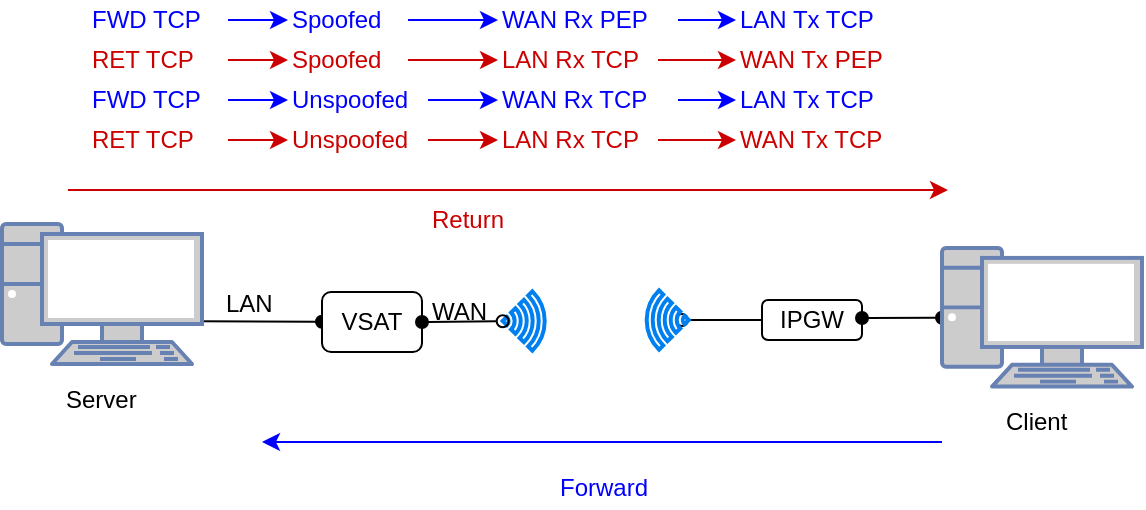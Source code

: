 <mxfile version="11.1.1" type="github"><diagram id="Phto4s9hn1qhNT_i5Z92" name="Page-1"><mxGraphModel dx="1037" dy="1682" grid="1" gridSize="10" guides="1" tooltips="1" connect="1" arrows="1" fold="1" page="1" pageScale="1" pageWidth="850" pageHeight="1100" math="0" shadow="0"><root><mxCell id="0"/><mxCell id="1" parent="0"/><mxCell id="uAXXX7R1QLzLSBJniA6e-7" value="" style="edgeStyle=none;rounded=0;orthogonalLoop=1;jettySize=auto;html=1;startArrow=oval;startFill=1;endArrow=none;endFill=0;" edge="1" parent="1" source="uAXXX7R1QLzLSBJniA6e-1"><mxGeometry relative="1" as="geometry"><mxPoint x="200" y="-169.5" as="targetPoint"/></mxGeometry></mxCell><mxCell id="uAXXX7R1QLzLSBJniA6e-1" value="VSAT" style="rounded=1;whiteSpace=wrap;html=1;" vertex="1" parent="1"><mxGeometry x="290" y="-184" width="50" height="30" as="geometry"/></mxCell><mxCell id="uAXXX7R1QLzLSBJniA6e-8" value="LAN" style="text;html=1;resizable=0;points=[];autosize=1;align=left;verticalAlign=top;spacingTop=-4;" vertex="1" parent="1"><mxGeometry x="240" y="-188.5" width="40" height="20" as="geometry"/></mxCell><mxCell id="uAXXX7R1QLzLSBJniA6e-9" value="WAN" style="text;html=1;resizable=0;points=[];autosize=1;align=left;verticalAlign=top;spacingTop=-4;" vertex="1" parent="1"><mxGeometry x="343" y="-184" width="40" height="20" as="geometry"/></mxCell><mxCell id="uAXXX7R1QLzLSBJniA6e-11" value="" style="shape=image;html=1;verticalAlign=top;verticalLabelPosition=bottom;labelBackgroundColor=#ffffff;imageAspect=0;aspect=fixed;image=https://cdn2.iconfinder.com/data/icons/pinpoint-interface/48/dots-128.png" vertex="1" parent="1"><mxGeometry x="416" y="-179" width="18" height="18" as="geometry"/></mxCell><mxCell id="uAXXX7R1QLzLSBJniA6e-27" style="edgeStyle=none;rounded=0;orthogonalLoop=1;jettySize=auto;html=1;exitX=0;exitY=0.5;exitDx=0;exitDy=0;startArrow=none;startFill=0;endArrow=oval;endFill=0;" edge="1" parent="1" source="uAXXX7R1QLzLSBJniA6e-12"><mxGeometry relative="1" as="geometry"><mxPoint x="470" y="-170" as="targetPoint"/></mxGeometry></mxCell><mxCell id="uAXXX7R1QLzLSBJniA6e-12" value="IPGW" style="rounded=1;whiteSpace=wrap;html=1;" vertex="1" parent="1"><mxGeometry x="510" y="-180" width="50" height="20" as="geometry"/></mxCell><mxCell id="uAXXX7R1QLzLSBJniA6e-18" value="" style="edgeStyle=none;rounded=0;orthogonalLoop=1;jettySize=auto;html=1;startArrow=oval;startFill=1;endArrow=oval;endFill=1;" edge="1" parent="1" source="uAXXX7R1QLzLSBJniA6e-29"><mxGeometry relative="1" as="geometry"><mxPoint x="670" y="-171.5" as="sourcePoint"/><mxPoint x="560" y="-171" as="targetPoint"/></mxGeometry></mxCell><mxCell id="uAXXX7R1QLzLSBJniA6e-32" value="" style="group" vertex="1" connectable="0" parent="1"><mxGeometry x="600" y="-206" width="100" height="97.204" as="geometry"/></mxCell><mxCell id="uAXXX7R1QLzLSBJniA6e-30" value="Client" style="text;html=1;resizable=0;points=[];autosize=1;align=left;verticalAlign=top;spacingTop=-4;" vertex="1" parent="uAXXX7R1QLzLSBJniA6e-32"><mxGeometry x="30" y="77.204" width="50" height="20" as="geometry"/></mxCell><mxCell id="uAXXX7R1QLzLSBJniA6e-29" value="" style="fontColor=#0066CC;verticalAlign=top;verticalLabelPosition=bottom;labelPosition=center;align=center;html=1;outlineConnect=0;fillColor=#CCCCCC;strokeColor=#6881B3;gradientColor=none;gradientDirection=north;strokeWidth=2;shape=mxgraph.networks.pc;" vertex="1" parent="uAXXX7R1QLzLSBJniA6e-32"><mxGeometry width="100" height="69.286" as="geometry"/></mxCell><mxCell id="uAXXX7R1QLzLSBJniA6e-33" value="" style="group" vertex="1" connectable="0" parent="1"><mxGeometry x="130" y="-218" width="100" height="98" as="geometry"/></mxCell><mxCell id="uAXXX7R1QLzLSBJniA6e-34" value="Server&lt;br&gt;" style="text;html=1;resizable=0;points=[];autosize=1;align=left;verticalAlign=top;spacingTop=-4;" vertex="1" parent="uAXXX7R1QLzLSBJniA6e-33"><mxGeometry x="30" y="78" width="50" height="20" as="geometry"/></mxCell><mxCell id="uAXXX7R1QLzLSBJniA6e-35" value="" style="fontColor=#0066CC;verticalAlign=top;verticalLabelPosition=bottom;labelPosition=center;align=center;html=1;outlineConnect=0;fillColor=#CCCCCC;strokeColor=#6881B3;gradientColor=none;gradientDirection=north;strokeWidth=2;shape=mxgraph.networks.pc;" vertex="1" parent="uAXXX7R1QLzLSBJniA6e-33"><mxGeometry width="100" height="70" as="geometry"/></mxCell><mxCell id="uAXXX7R1QLzLSBJniA6e-36" value="" style="html=1;verticalLabelPosition=bottom;align=center;labelBackgroundColor=#ffffff;verticalAlign=top;strokeWidth=2;strokeColor=#0080F0;fillColor=#ffffff;shadow=0;dashed=0;shape=mxgraph.ios7.icons.wifi;pointerEvents=1;rotation=90;" vertex="1" parent="1"><mxGeometry x="376" y="-180" width="29.7" height="21" as="geometry"/></mxCell><mxCell id="uAXXX7R1QLzLSBJniA6e-37" value="" style="rounded=0;orthogonalLoop=1;jettySize=auto;html=1;startArrow=oval;startFill=1;endArrow=oval;endFill=0;" edge="1" parent="1" target="uAXXX7R1QLzLSBJniA6e-36"><mxGeometry relative="1" as="geometry"><mxPoint x="340" y="-169" as="sourcePoint"/><mxPoint x="410" y="-170" as="targetPoint"/></mxGeometry></mxCell><mxCell id="uAXXX7R1QLzLSBJniA6e-38" value="" style="html=1;verticalLabelPosition=bottom;align=center;labelBackgroundColor=#ffffff;verticalAlign=top;strokeWidth=2;strokeColor=#0080F0;fillColor=#ffffff;shadow=0;dashed=0;shape=mxgraph.ios7.icons.wifi;pointerEvents=1;rotation=90;direction=west;" vertex="1" parent="1"><mxGeometry x="448" y="-180.5" width="29.7" height="21" as="geometry"/></mxCell><mxCell id="uAXXX7R1QLzLSBJniA6e-39" value="" style="endArrow=classic;html=1;strokeColor=#CC0000;" edge="1" parent="1"><mxGeometry width="50" height="50" relative="1" as="geometry"><mxPoint x="163" y="-235" as="sourcePoint"/><mxPoint x="603" y="-235" as="targetPoint"/></mxGeometry></mxCell><mxCell id="uAXXX7R1QLzLSBJniA6e-40" value="" style="endArrow=none;html=1;startArrow=classic;startFill=1;endFill=0;strokeColor=#0000FF;" edge="1" parent="1"><mxGeometry width="50" height="50" relative="1" as="geometry"><mxPoint x="260" y="-109" as="sourcePoint"/><mxPoint x="600" y="-109" as="targetPoint"/></mxGeometry></mxCell><mxCell id="uAXXX7R1QLzLSBJniA6e-41" value="Return" style="text;html=1;resizable=0;points=[];autosize=1;align=left;verticalAlign=top;spacingTop=-4;strokeColor=none;fontColor=#CC0000;" vertex="1" parent="1"><mxGeometry x="343" y="-230" width="50" height="20" as="geometry"/></mxCell><mxCell id="uAXXX7R1QLzLSBJniA6e-42" value="Forward" style="text;html=1;resizable=0;points=[];autosize=1;align=left;verticalAlign=top;spacingTop=-4;fontColor=#0000FF;" vertex="1" parent="1"><mxGeometry x="407" y="-96" width="60" height="20" as="geometry"/></mxCell><mxCell id="uAXXX7R1QLzLSBJniA6e-75" value="" style="edgeStyle=none;rounded=0;orthogonalLoop=1;jettySize=auto;html=1;startArrow=none;startFill=0;endArrow=classic;endFill=1;fontColor=#0000FF;strokeColor=#0000FF;" edge="1" parent="1" source="uAXXX7R1QLzLSBJniA6e-76" target="uAXXX7R1QLzLSBJniA6e-78"><mxGeometry relative="1" as="geometry"/></mxCell><mxCell id="uAXXX7R1QLzLSBJniA6e-76" value="FWD TCP&lt;br&gt;" style="text;html=1;resizable=0;points=[];autosize=1;align=left;verticalAlign=top;spacingTop=-4;strokeColor=none;fontColor=#0000FF;" vertex="1" parent="1"><mxGeometry x="173" y="-330" width="70" height="20" as="geometry"/></mxCell><mxCell id="uAXXX7R1QLzLSBJniA6e-77" value="" style="edgeStyle=none;rounded=0;orthogonalLoop=1;jettySize=auto;html=1;startArrow=none;startFill=0;endArrow=classic;endFill=1;fontColor=#0000FF;strokeColor=#0000FF;" edge="1" parent="1" source="uAXXX7R1QLzLSBJniA6e-78" target="uAXXX7R1QLzLSBJniA6e-80"><mxGeometry relative="1" as="geometry"/></mxCell><mxCell id="uAXXX7R1QLzLSBJniA6e-78" value="Spoofed" style="text;html=1;resizable=0;points=[];autosize=1;align=left;verticalAlign=top;spacingTop=-4;strokeColor=none;fontColor=#0000FF;" vertex="1" parent="1"><mxGeometry x="273" y="-330" width="60" height="20" as="geometry"/></mxCell><mxCell id="uAXXX7R1QLzLSBJniA6e-79" value="" style="edgeStyle=none;rounded=0;orthogonalLoop=1;jettySize=auto;html=1;startArrow=none;startFill=0;endArrow=classic;endFill=1;fontColor=#0000FF;strokeColor=#0000FF;" edge="1" parent="1" source="uAXXX7R1QLzLSBJniA6e-80" target="uAXXX7R1QLzLSBJniA6e-81"><mxGeometry relative="1" as="geometry"/></mxCell><mxCell id="uAXXX7R1QLzLSBJniA6e-80" value="WAN Rx PEP&lt;br&gt;" style="text;html=1;resizable=0;points=[];autosize=1;align=left;verticalAlign=top;spacingTop=-4;strokeColor=none;fontColor=#0000FF;" vertex="1" parent="1"><mxGeometry x="378" y="-330" width="90" height="20" as="geometry"/></mxCell><mxCell id="uAXXX7R1QLzLSBJniA6e-81" value="LAN Tx TCP" style="text;html=1;resizable=0;points=[];autosize=1;align=left;verticalAlign=top;spacingTop=-4;strokeColor=none;fontColor=#0000FF;" vertex="1" parent="1"><mxGeometry x="497" y="-330" width="80" height="20" as="geometry"/></mxCell><mxCell id="uAXXX7R1QLzLSBJniA6e-82" value="" style="edgeStyle=none;rounded=0;orthogonalLoop=1;jettySize=auto;html=1;startArrow=none;startFill=0;endArrow=classic;endFill=1;labelBackgroundColor=none;fontColor=#CC0000;strokeColor=#CC0000;" edge="1" parent="1" source="uAXXX7R1QLzLSBJniA6e-83" target="uAXXX7R1QLzLSBJniA6e-85"><mxGeometry relative="1" as="geometry"/></mxCell><mxCell id="uAXXX7R1QLzLSBJniA6e-83" value="RET TCP" style="text;html=1;resizable=0;points=[];autosize=1;align=left;verticalAlign=top;spacingTop=-4;labelBackgroundColor=none;fontColor=#CC0000;" vertex="1" parent="1"><mxGeometry x="173" y="-310" width="70" height="20" as="geometry"/></mxCell><mxCell id="uAXXX7R1QLzLSBJniA6e-84" value="" style="edgeStyle=none;rounded=0;orthogonalLoop=1;jettySize=auto;html=1;startArrow=none;startFill=0;endArrow=classic;endFill=1;labelBackgroundColor=none;fontColor=#CC0000;strokeColor=#CC0000;" edge="1" parent="1" source="uAXXX7R1QLzLSBJniA6e-85" target="uAXXX7R1QLzLSBJniA6e-87"><mxGeometry relative="1" as="geometry"/></mxCell><mxCell id="uAXXX7R1QLzLSBJniA6e-85" value="Spoofed" style="text;html=1;resizable=0;points=[];autosize=1;align=left;verticalAlign=top;spacingTop=-4;labelBackgroundColor=none;fontColor=#CC0000;" vertex="1" parent="1"><mxGeometry x="273" y="-310" width="60" height="20" as="geometry"/></mxCell><mxCell id="uAXXX7R1QLzLSBJniA6e-86" value="" style="edgeStyle=none;rounded=0;orthogonalLoop=1;jettySize=auto;html=1;startArrow=none;startFill=0;endArrow=classic;endFill=1;labelBackgroundColor=none;fontColor=#CC0000;strokeColor=#CC0000;" edge="1" parent="1" source="uAXXX7R1QLzLSBJniA6e-87" target="uAXXX7R1QLzLSBJniA6e-88"><mxGeometry relative="1" as="geometry"/></mxCell><mxCell id="uAXXX7R1QLzLSBJniA6e-87" value="LAN Rx TCP" style="text;html=1;resizable=0;points=[];autosize=1;align=left;verticalAlign=top;spacingTop=-4;labelBackgroundColor=none;fontColor=#CC0000;" vertex="1" parent="1"><mxGeometry x="378" y="-310" width="80" height="20" as="geometry"/></mxCell><mxCell id="uAXXX7R1QLzLSBJniA6e-88" value="WAN Tx PEP" style="text;html=1;resizable=0;points=[];autosize=1;align=left;verticalAlign=top;spacingTop=-4;labelBackgroundColor=none;fontColor=#CC0000;" vertex="1" parent="1"><mxGeometry x="497" y="-310" width="90" height="20" as="geometry"/></mxCell><mxCell id="uAXXX7R1QLzLSBJniA6e-89" value="" style="edgeStyle=none;rounded=0;orthogonalLoop=1;jettySize=auto;html=1;startArrow=none;startFill=0;endArrow=classic;endFill=1;fontColor=#0000FF;strokeColor=#0000FF;" edge="1" parent="1" source="uAXXX7R1QLzLSBJniA6e-90" target="uAXXX7R1QLzLSBJniA6e-92"><mxGeometry relative="1" as="geometry"/></mxCell><mxCell id="uAXXX7R1QLzLSBJniA6e-90" value="FWD TCP&lt;br&gt;" style="text;html=1;resizable=0;points=[];autosize=1;align=left;verticalAlign=top;spacingTop=-4;fontColor=#0000FF;" vertex="1" parent="1"><mxGeometry x="173" y="-290" width="70" height="20" as="geometry"/></mxCell><mxCell id="uAXXX7R1QLzLSBJniA6e-91" value="" style="edgeStyle=none;rounded=0;orthogonalLoop=1;jettySize=auto;html=1;startArrow=none;startFill=0;endArrow=classic;endFill=1;fontColor=#0000FF;strokeColor=#0000FF;" edge="1" parent="1" source="uAXXX7R1QLzLSBJniA6e-92" target="uAXXX7R1QLzLSBJniA6e-94"><mxGeometry relative="1" as="geometry"/></mxCell><mxCell id="uAXXX7R1QLzLSBJniA6e-92" value="Unspoofed" style="text;html=1;resizable=0;points=[];autosize=1;align=left;verticalAlign=top;spacingTop=-4;fontColor=#0000FF;" vertex="1" parent="1"><mxGeometry x="273" y="-290" width="70" height="20" as="geometry"/></mxCell><mxCell id="uAXXX7R1QLzLSBJniA6e-93" value="" style="edgeStyle=none;rounded=0;orthogonalLoop=1;jettySize=auto;html=1;startArrow=none;startFill=0;endArrow=classic;endFill=1;fontColor=#0000FF;strokeColor=#0000FF;" edge="1" parent="1" source="uAXXX7R1QLzLSBJniA6e-94" target="uAXXX7R1QLzLSBJniA6e-95"><mxGeometry relative="1" as="geometry"/></mxCell><mxCell id="uAXXX7R1QLzLSBJniA6e-94" value="WAN Rx TCP" style="text;html=1;resizable=0;points=[];autosize=1;align=left;verticalAlign=top;spacingTop=-4;fontColor=#0000FF;" vertex="1" parent="1"><mxGeometry x="378" y="-290" width="90" height="20" as="geometry"/></mxCell><mxCell id="uAXXX7R1QLzLSBJniA6e-95" value="LAN Tx TCP" style="text;html=1;resizable=0;points=[];autosize=1;align=left;verticalAlign=top;spacingTop=-4;fontColor=#0000FF;" vertex="1" parent="1"><mxGeometry x="497" y="-290" width="80" height="20" as="geometry"/></mxCell><mxCell id="uAXXX7R1QLzLSBJniA6e-96" value="" style="edgeStyle=none;rounded=0;orthogonalLoop=1;jettySize=auto;html=1;startArrow=none;startFill=0;endArrow=classic;endFill=1;fontColor=#CC0000;strokeColor=#CC0000;" edge="1" parent="1" source="uAXXX7R1QLzLSBJniA6e-97" target="uAXXX7R1QLzLSBJniA6e-99"><mxGeometry relative="1" as="geometry"/></mxCell><mxCell id="uAXXX7R1QLzLSBJniA6e-97" value="RET TCP" style="text;html=1;resizable=0;points=[];autosize=1;align=left;verticalAlign=top;spacingTop=-4;fontColor=#CC0000;" vertex="1" parent="1"><mxGeometry x="173" y="-270" width="70" height="20" as="geometry"/></mxCell><mxCell id="uAXXX7R1QLzLSBJniA6e-98" value="" style="edgeStyle=none;rounded=0;orthogonalLoop=1;jettySize=auto;html=1;startArrow=none;startFill=0;endArrow=classic;endFill=1;fontColor=#CC0000;strokeColor=#CC0000;" edge="1" parent="1" source="uAXXX7R1QLzLSBJniA6e-99" target="uAXXX7R1QLzLSBJniA6e-101"><mxGeometry relative="1" as="geometry"/></mxCell><mxCell id="uAXXX7R1QLzLSBJniA6e-99" value="Unspoofed" style="text;html=1;resizable=0;points=[];autosize=1;align=left;verticalAlign=top;spacingTop=-4;fontColor=#CC0000;" vertex="1" parent="1"><mxGeometry x="273" y="-270" width="70" height="20" as="geometry"/></mxCell><mxCell id="uAXXX7R1QLzLSBJniA6e-100" value="" style="edgeStyle=none;rounded=0;orthogonalLoop=1;jettySize=auto;html=1;startArrow=none;startFill=0;endArrow=classic;endFill=1;fontColor=#CC0000;strokeColor=#CC0000;" edge="1" parent="1" source="uAXXX7R1QLzLSBJniA6e-101" target="uAXXX7R1QLzLSBJniA6e-102"><mxGeometry relative="1" as="geometry"/></mxCell><mxCell id="uAXXX7R1QLzLSBJniA6e-101" value="LAN Rx TCP" style="text;html=1;resizable=0;points=[];autosize=1;align=left;verticalAlign=top;spacingTop=-4;fontColor=#CC0000;" vertex="1" parent="1"><mxGeometry x="378" y="-270" width="80" height="20" as="geometry"/></mxCell><mxCell id="uAXXX7R1QLzLSBJniA6e-102" value="WAN Tx TCP" style="text;html=1;resizable=0;points=[];autosize=1;align=left;verticalAlign=top;spacingTop=-4;fontColor=#CC0000;" vertex="1" parent="1"><mxGeometry x="497" y="-270" width="90" height="20" as="geometry"/></mxCell></root></mxGraphModel></diagram></mxfile>